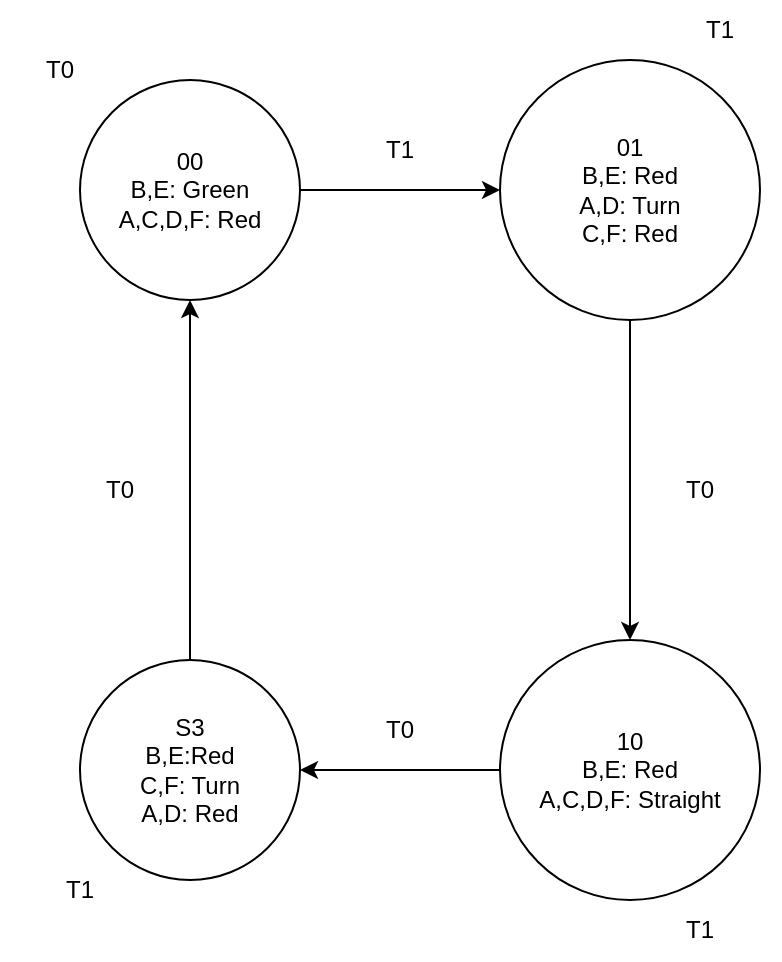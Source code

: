 <mxfile>
    <diagram id="0nVplxTJlUQ_MmKViWDx" name="Page-1">
        <mxGraphModel dx="518" dy="575" grid="1" gridSize="10" guides="1" tooltips="1" connect="1" arrows="1" fold="1" page="1" pageScale="1" pageWidth="850" pageHeight="1100" math="0" shadow="0">
            <root>
                <mxCell id="0"/>
                <mxCell id="1" parent="0"/>
                <mxCell id="4" style="edgeStyle=none;html=1;exitX=1;exitY=0.5;exitDx=0;exitDy=0;entryX=0;entryY=0.5;entryDx=0;entryDy=0;" parent="1" source="2" target="3" edge="1">
                    <mxGeometry relative="1" as="geometry"/>
                </mxCell>
                <mxCell id="2" value="00&lt;br&gt;B,E: Green&lt;br&gt;A,C,D,F: Red" style="ellipse;whiteSpace=wrap;html=1;aspect=fixed;" parent="1" vertex="1">
                    <mxGeometry x="280" y="50" width="110" height="110" as="geometry"/>
                </mxCell>
                <mxCell id="3" value="01&lt;br&gt;B,E: Red&lt;br&gt;A,D: Turn&lt;br&gt;C,F: Red" style="ellipse;whiteSpace=wrap;html=1;aspect=fixed;" parent="1" vertex="1">
                    <mxGeometry x="490" y="40" width="130" height="130" as="geometry"/>
                </mxCell>
                <mxCell id="5" value="10&lt;br&gt;B,E: Red&lt;br&gt;A,C,D,F: Straight" style="ellipse;whiteSpace=wrap;html=1;aspect=fixed;" parent="1" vertex="1">
                    <mxGeometry x="490" y="330" width="130" height="130" as="geometry"/>
                </mxCell>
                <mxCell id="6" style="edgeStyle=none;html=1;exitX=0.5;exitY=1;exitDx=0;exitDy=0;entryX=0.5;entryY=0;entryDx=0;entryDy=0;" parent="1" source="3" target="5" edge="1">
                    <mxGeometry relative="1" as="geometry">
                        <mxPoint x="600" y="170" as="sourcePoint"/>
                        <mxPoint x="770.0" y="160" as="targetPoint"/>
                    </mxGeometry>
                </mxCell>
                <mxCell id="7" value="S3&lt;br&gt;B,E:Red&lt;br&gt;C,F: Turn&lt;br&gt;A,D: Red" style="ellipse;whiteSpace=wrap;html=1;aspect=fixed;" parent="1" vertex="1">
                    <mxGeometry x="280" y="340" width="110" height="110" as="geometry"/>
                </mxCell>
                <mxCell id="8" style="edgeStyle=none;html=1;exitX=0;exitY=0.5;exitDx=0;exitDy=0;entryX=1;entryY=0.5;entryDx=0;entryDy=0;" parent="1" source="5" target="7" edge="1">
                    <mxGeometry relative="1" as="geometry">
                        <mxPoint x="445.0" y="190" as="sourcePoint"/>
                        <mxPoint x="580" y="285" as="targetPoint"/>
                    </mxGeometry>
                </mxCell>
                <mxCell id="11" style="edgeStyle=none;html=1;entryX=0.5;entryY=1;entryDx=0;entryDy=0;" parent="1" source="7" target="2" edge="1">
                    <mxGeometry relative="1" as="geometry">
                        <mxPoint x="665" y="370" as="sourcePoint"/>
                        <mxPoint x="390" y="501.76" as="targetPoint"/>
                    </mxGeometry>
                </mxCell>
                <mxCell id="15" value="T1" style="text;html=1;strokeColor=none;fillColor=none;align=center;verticalAlign=middle;whiteSpace=wrap;rounded=0;" parent="1" vertex="1">
                    <mxGeometry x="410" y="70" width="60" height="30" as="geometry"/>
                </mxCell>
                <mxCell id="16" value="T0" style="text;html=1;strokeColor=none;fillColor=none;align=center;verticalAlign=middle;whiteSpace=wrap;rounded=0;" parent="1" vertex="1">
                    <mxGeometry x="560" y="240" width="60" height="30" as="geometry"/>
                </mxCell>
                <mxCell id="17" value="T1" style="text;html=1;strokeColor=none;fillColor=none;align=center;verticalAlign=middle;whiteSpace=wrap;rounded=0;" parent="1" vertex="1">
                    <mxGeometry x="560" y="460" width="60" height="30" as="geometry"/>
                </mxCell>
                <mxCell id="20" value="T0" style="text;html=1;strokeColor=none;fillColor=none;align=center;verticalAlign=middle;whiteSpace=wrap;rounded=0;" vertex="1" parent="1">
                    <mxGeometry x="410" y="360" width="60" height="30" as="geometry"/>
                </mxCell>
                <mxCell id="21" value="T0" style="text;html=1;strokeColor=none;fillColor=none;align=center;verticalAlign=middle;whiteSpace=wrap;rounded=0;" vertex="1" parent="1">
                    <mxGeometry x="270" y="240" width="60" height="30" as="geometry"/>
                </mxCell>
                <mxCell id="22" value="T0" style="text;html=1;strokeColor=none;fillColor=none;align=center;verticalAlign=middle;whiteSpace=wrap;rounded=0;" vertex="1" parent="1">
                    <mxGeometry x="240" y="30" width="60" height="30" as="geometry"/>
                </mxCell>
                <mxCell id="23" value="T1" style="text;html=1;strokeColor=none;fillColor=none;align=center;verticalAlign=middle;whiteSpace=wrap;rounded=0;" vertex="1" parent="1">
                    <mxGeometry x="570" y="10" width="60" height="30" as="geometry"/>
                </mxCell>
                <mxCell id="24" value="T1" style="text;html=1;strokeColor=none;fillColor=none;align=center;verticalAlign=middle;whiteSpace=wrap;rounded=0;" vertex="1" parent="1">
                    <mxGeometry x="250" y="440" width="60" height="30" as="geometry"/>
                </mxCell>
            </root>
        </mxGraphModel>
    </diagram>
</mxfile>
